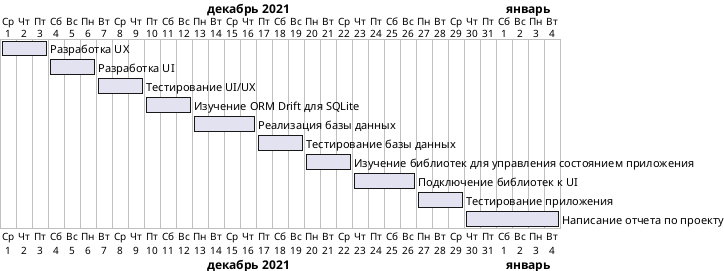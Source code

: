 @startgantt
'https://plantuml.com/gantt-diagram

language ru
Project starts 2021-12-01

[Разработка UX] as [UX] lasts 3 days

[Разработка UI] as [UI] lasts 3 days and starts at 2021-12-4

[Тестирование UI/UX] lasts 3 days and starts at 2021-12-7

[Изучение ORM Drift для SQLite] lasts 3 days and starts at 2021-12-10

[Реализация базы данных] lasts 4 days and starts at 2021-12-13

[Тестирование базы данных] lasts 3 days and starts at 2021-12-17

[Изучение библиотек для управления состоянием приложения] lasts 3 days and starts at 2021-12-20

[Подключение библиотек к UI] lasts 4 days and starts at 2021-12-23

[Тестирование приложения] lasts 3 days and starts at 2021-12-27

[Написание отчета по проекту] as [OTCH] lasts 6 days and starts at 2021-12-30

@endgantt